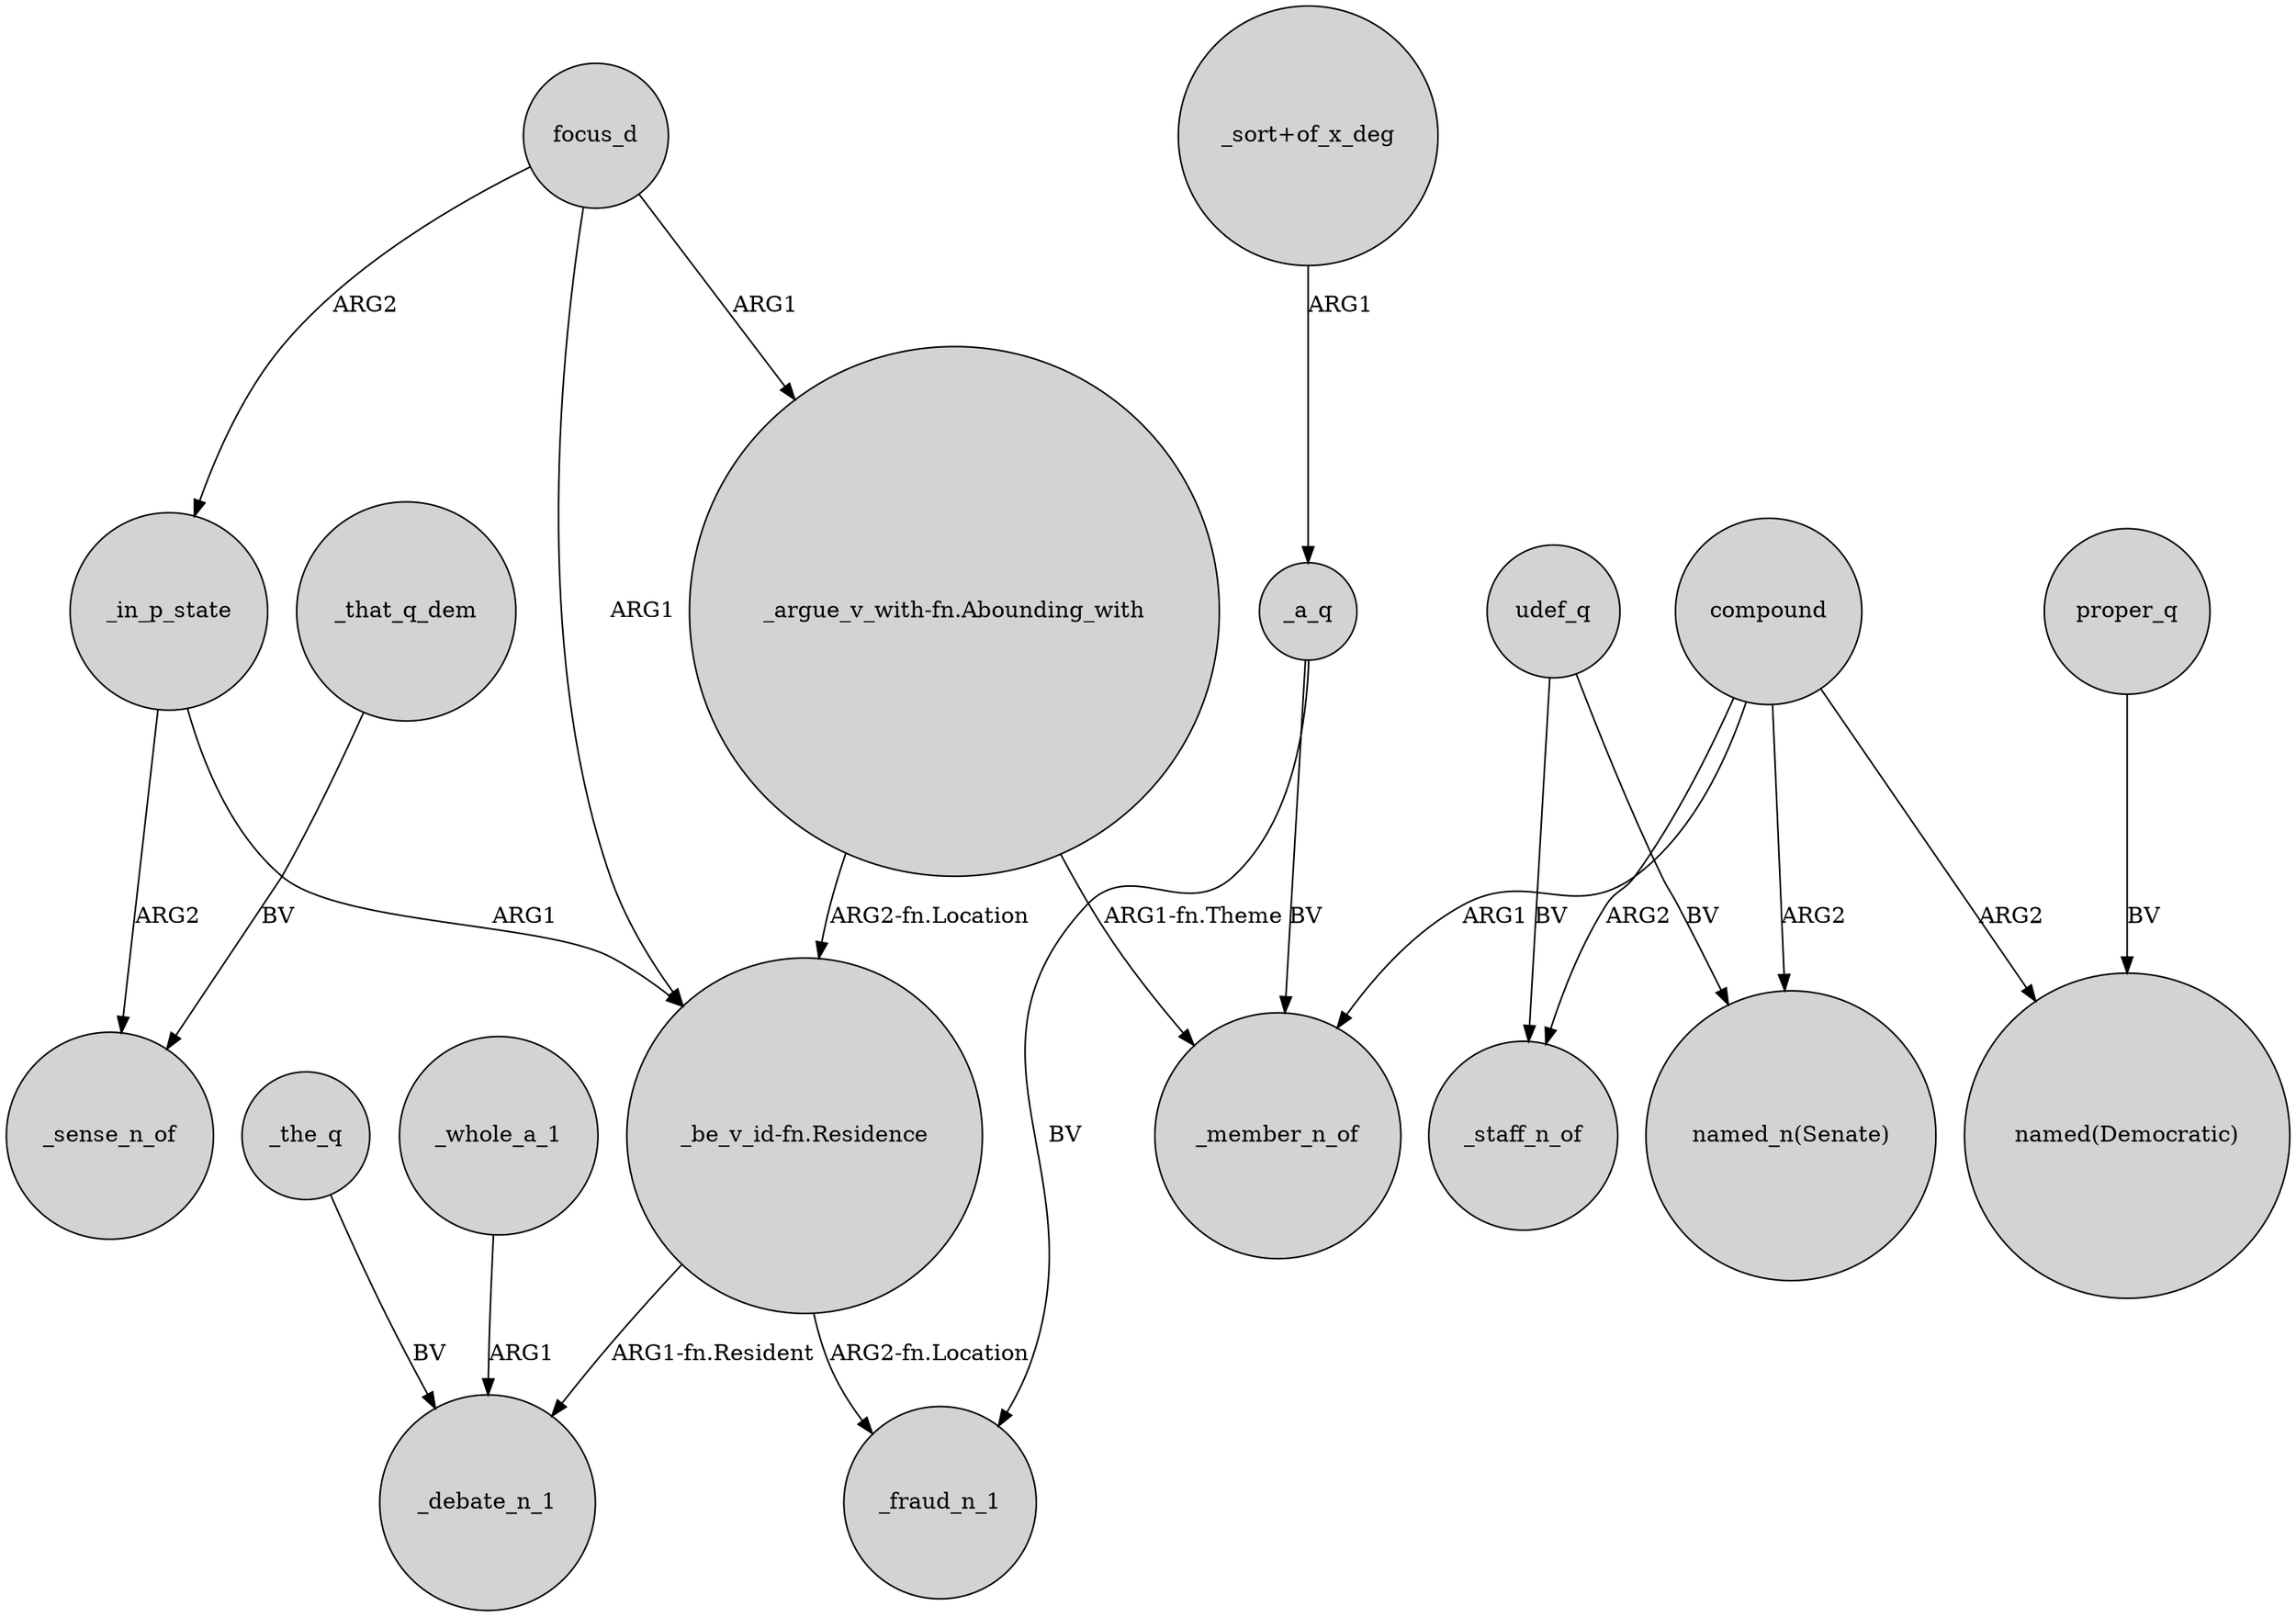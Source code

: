 digraph {
	node [shape=circle style=filled]
	focus_d -> _in_p_state [label=ARG2]
	_the_q -> _debate_n_1 [label=BV]
	_whole_a_1 -> _debate_n_1 [label=ARG1]
	udef_q -> _staff_n_of [label=BV]
	focus_d -> "_argue_v_with-fn.Abounding_with" [label=ARG1]
	proper_q -> "named(Democratic)" [label=BV]
	_a_q -> _member_n_of [label=BV]
	"_argue_v_with-fn.Abounding_with" -> _member_n_of [label="ARG1-fn.Theme"]
	compound -> "named_n(Senate)" [label=ARG2]
	"_sort+of_x_deg" -> _a_q [label=ARG1]
	_that_q_dem -> _sense_n_of [label=BV]
	compound -> "named(Democratic)" [label=ARG2]
	_a_q -> _fraud_n_1 [label=BV]
	"_argue_v_with-fn.Abounding_with" -> "_be_v_id-fn.Residence" [label="ARG2-fn.Location"]
	compound -> _member_n_of [label=ARG1]
	compound -> _staff_n_of [label=ARG2]
	_in_p_state -> _sense_n_of [label=ARG2]
	"_be_v_id-fn.Residence" -> _debate_n_1 [label="ARG1-fn.Resident"]
	"_be_v_id-fn.Residence" -> _fraud_n_1 [label="ARG2-fn.Location"]
	udef_q -> "named_n(Senate)" [label=BV]
	_in_p_state -> "_be_v_id-fn.Residence" [label=ARG1]
	focus_d -> "_be_v_id-fn.Residence" [label=ARG1]
}

